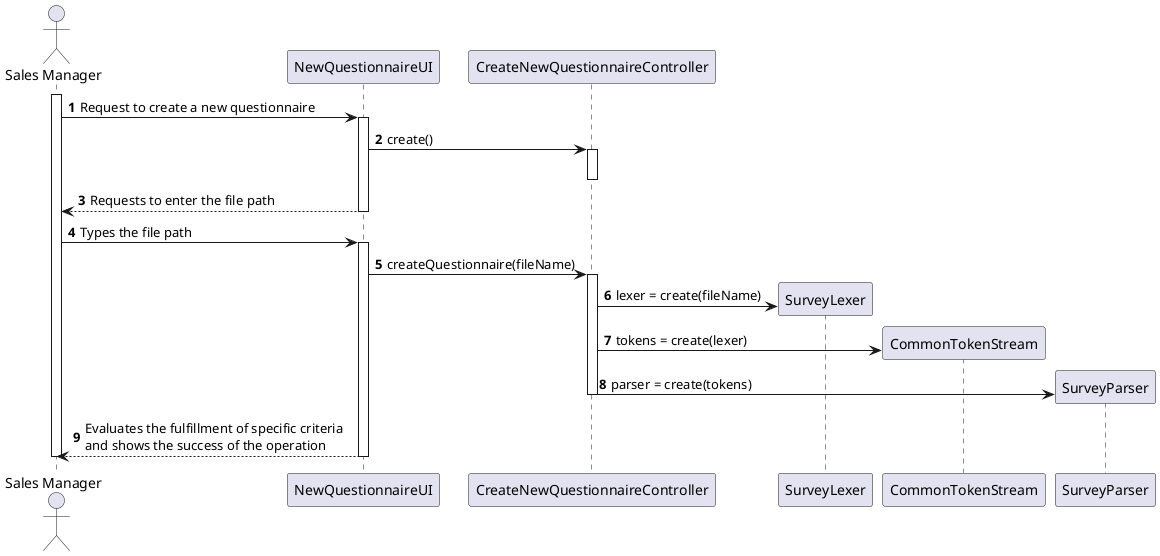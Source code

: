 @startuml
autonumber
actor "Sales Manager" as SM
participant "NewQuestionnaireUI" as SYS
participant "CreateNewQuestionnaireController" as CTR
participant "SurveyLexer" as SL
participant "CommonTokenStream" as CMS
participant "SurveyParser" as SP


activate SM
SM -> SYS : Request to create a new questionnaire
activate SYS
SYS -> CTR : create()
activate CTR
deactivate CTR
SYS --> SM : Requests to enter the file path
deactivate SYS

SM -> SYS : Types the file path
activate SYS
SYS -> CTR : createQuestionnaire(fileName)
activate CTR
CTR -> SL** : lexer = create(fileName)
CTR -> CMS** : tokens = create(lexer)
CTR -> SP** : parser = create(tokens)
deactivate CTR
SYS --> SM : Evaluates the fulfillment of specific criteria \nand shows the success of the operation
deactivate SYS

deactivate SM
@enduml